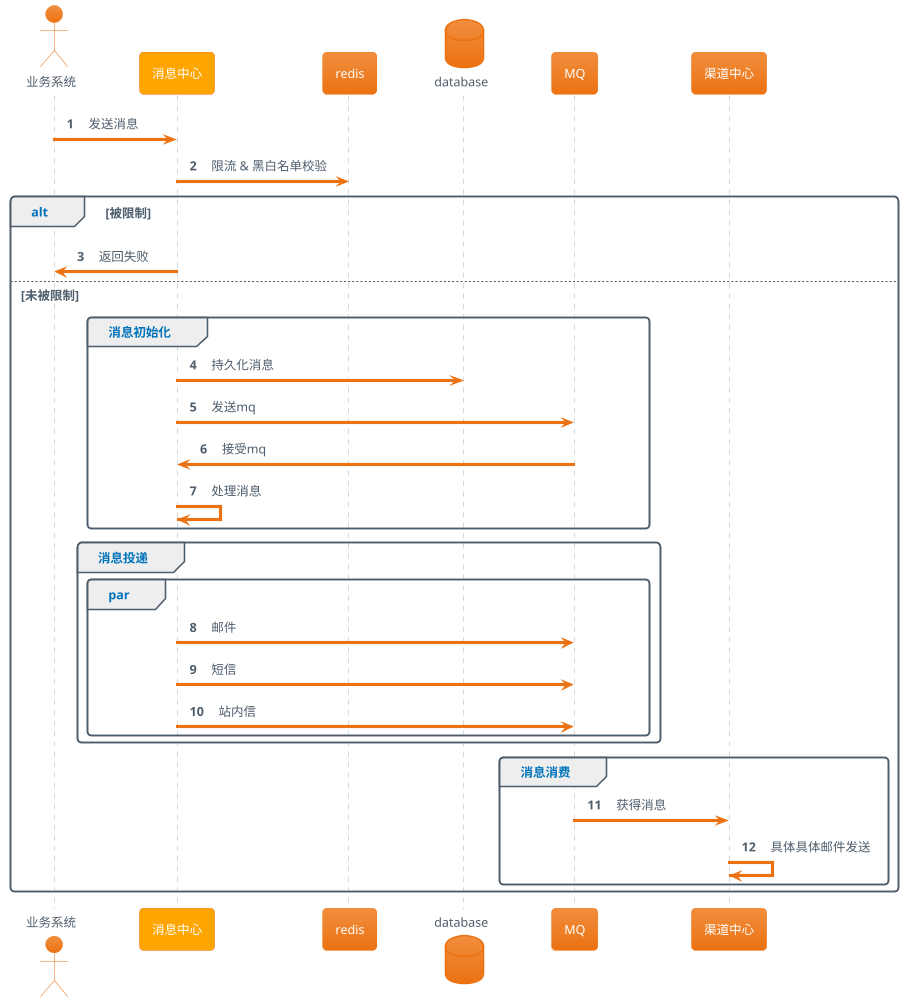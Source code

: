 @startuml
!theme aws-orange


autonumber


actor "业务系统" as sdk
participant "消息中心" as mc #orange
participant "redis" as rd
database "database" as db

participant "MQ" as mq
participant "渠道中心" as cc

sdk -> mc: 发送消息
mc -> rd: 限流 & 黑白名单校验
alt 被限制
    mc -> sdk: 返回失败
else 未被限制
    group 消息初始化
        mc -> db: 持久化消息
        mc -> mq: 发送mq
        mq -> mc: 接受mq
        mc -> mc: 处理消息
    end

    group 消息投递
        par
            mc -> mq: 邮件
            mc -> mq: 短信
            mc -> mq: 站内信
        end
    end

    group 消息消费
        mq -> cc: 获得消息
        cc -> cc: 具体具体邮件发送
    end
end


@enduml
